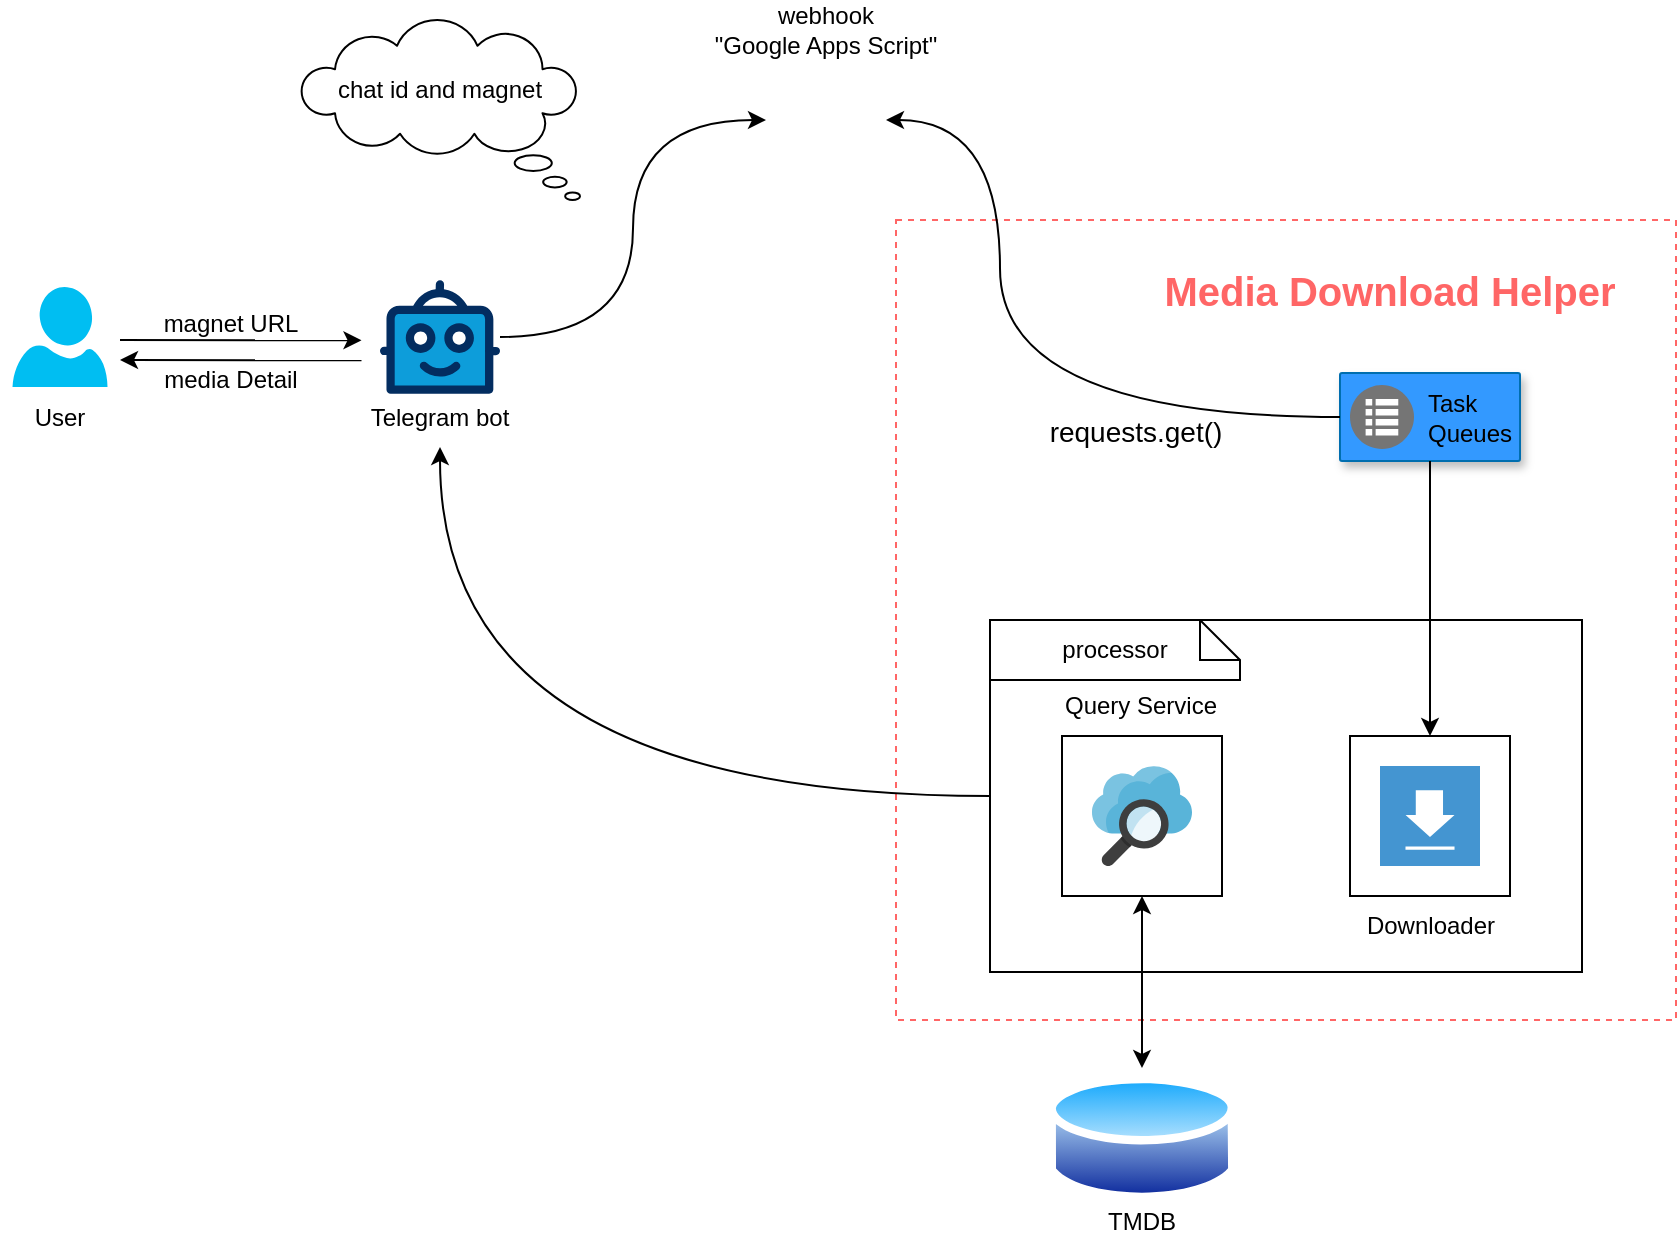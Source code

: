 <mxfile version="23.1.6" type="device">
  <diagram name="Page-1" id="822b0af5-4adb-64df-f703-e8dfc1f81529">
    <mxGraphModel dx="1434" dy="738" grid="1" gridSize="10" guides="1" tooltips="1" connect="1" arrows="1" fold="1" page="1" pageScale="1" pageWidth="1100" pageHeight="850" background="none" math="0" shadow="0">
      <root>
        <mxCell id="0" />
        <mxCell id="1" parent="0" />
        <mxCell id="goS52DWAnwot7NxcOyrL-36" value="" style="rounded=0;whiteSpace=wrap;html=1;dashed=1;strokeColor=#FF6666;" parent="1" vertex="1">
          <mxGeometry x="468" y="300" width="390" height="400" as="geometry" />
        </mxCell>
        <mxCell id="goS52DWAnwot7NxcOyrL-32" style="edgeStyle=orthogonalEdgeStyle;rounded=0;orthogonalLoop=1;jettySize=auto;html=1;entryX=0;entryY=0.5;entryDx=0;entryDy=0;curved=1;" parent="1" source="goS52DWAnwot7NxcOyrL-3" target="goS52DWAnwot7NxcOyrL-15" edge="1">
          <mxGeometry relative="1" as="geometry" />
        </mxCell>
        <mxCell id="goS52DWAnwot7NxcOyrL-3" value="" style="verticalLabelPosition=bottom;aspect=fixed;html=1;shape=mxgraph.salesforce.bots;" parent="1" vertex="1">
          <mxGeometry x="210" y="330" width="60" height="57" as="geometry" />
        </mxCell>
        <mxCell id="goS52DWAnwot7NxcOyrL-7" value="" style="strokeColor=#006EAF;shadow=1;strokeWidth=1;rounded=1;absoluteArcSize=1;arcSize=2;fillColor=#3399FF;fontColor=#ffffff;" parent="1" vertex="1">
          <mxGeometry x="690" y="376.5" width="90" height="44" as="geometry" />
        </mxCell>
        <mxCell id="goS52DWAnwot7NxcOyrL-8" value="Task&#xa;Queues" style="sketch=0;dashed=0;connectable=0;html=1;fillColor=#757575;strokeColor=none;shape=mxgraph.gcp2.task_queues;part=1;labelPosition=right;verticalLabelPosition=middle;align=left;verticalAlign=middle;spacingLeft=5;fontSize=12;" parent="goS52DWAnwot7NxcOyrL-7" vertex="1">
          <mxGeometry y="0.5" width="32" height="32" relative="1" as="geometry">
            <mxPoint x="5" y="-16" as="offset" />
          </mxGeometry>
        </mxCell>
        <mxCell id="goS52DWAnwot7NxcOyrL-13" value="" style="rounded=0;whiteSpace=wrap;html=1;fillColor=default;" parent="1" vertex="1">
          <mxGeometry x="515" y="500" width="296" height="176" as="geometry" />
        </mxCell>
        <mxCell id="goS52DWAnwot7NxcOyrL-12" value="" style="image;aspect=fixed;perimeter=ellipsePerimeter;html=1;align=center;shadow=0;dashed=0;spacingTop=3;image=img/lib/active_directory/database.svg;" parent="1" vertex="1">
          <mxGeometry x="543.7" y="724" width="94.59" height="70" as="geometry" />
        </mxCell>
        <mxCell id="LfvZcGgIH8GxA6WH5wB--2" style="edgeStyle=orthogonalEdgeStyle;rounded=0;orthogonalLoop=1;jettySize=auto;html=1;exitX=1;exitY=0.5;exitDx=0;exitDy=0;entryX=0;entryY=0.5;entryDx=0;entryDy=0;startArrow=classic;startFill=1;endArrow=none;endFill=0;elbow=vertical;curved=1;" edge="1" parent="1" source="goS52DWAnwot7NxcOyrL-15" target="goS52DWAnwot7NxcOyrL-7">
          <mxGeometry relative="1" as="geometry">
            <Array as="points">
              <mxPoint x="520" y="250" />
              <mxPoint x="520" y="399" />
            </Array>
          </mxGeometry>
        </mxCell>
        <mxCell id="goS52DWAnwot7NxcOyrL-15" value="" style="shape=image;html=1;verticalAlign=top;verticalLabelPosition=bottom;labelBackgroundColor=#ffffff;imageAspect=0;aspect=fixed;image=https://cdn2.iconfinder.com/data/icons/kids/128x128/apps/hook.png" parent="1" vertex="1">
          <mxGeometry x="403" y="220" width="60" height="60" as="geometry" />
        </mxCell>
        <mxCell id="goS52DWAnwot7NxcOyrL-18" value="" style="whiteSpace=wrap;html=1;aspect=fixed;" parent="1" vertex="1">
          <mxGeometry x="695" y="558" width="80" height="80" as="geometry" />
        </mxCell>
        <mxCell id="goS52DWAnwot7NxcOyrL-20" value="" style="shape=mxgraph.veeam.2d.download;html=1;verticalAlign=top;verticalLabelPosition=bottom;labelBackgroundColor=#ffffff;imageAspect=0;aspect=fixed;image=https://cdn1.iconfinder.com/data/icons/material-core/19/file-download-128.png;shadow=0;dashed=0;strokeColor=none;fillColor=#4495D1;labelPosition=center;outlineConnect=0;" parent="1" vertex="1">
          <mxGeometry x="710" y="573" width="50" height="50" as="geometry" />
        </mxCell>
        <mxCell id="goS52DWAnwot7NxcOyrL-28" style="edgeStyle=orthogonalEdgeStyle;rounded=0;orthogonalLoop=1;jettySize=auto;html=1;entryX=0.5;entryY=0;entryDx=0;entryDy=0;exitX=0.5;exitY=1;exitDx=0;exitDy=0;startArrow=classic;startFill=1;curved=1;" parent="1" source="goS52DWAnwot7NxcOyrL-21" target="goS52DWAnwot7NxcOyrL-12" edge="1">
          <mxGeometry relative="1" as="geometry">
            <mxPoint x="571" y="638" as="sourcePoint" />
          </mxGeometry>
        </mxCell>
        <mxCell id="goS52DWAnwot7NxcOyrL-21" value="" style="whiteSpace=wrap;html=1;aspect=fixed;" parent="1" vertex="1">
          <mxGeometry x="551" y="558" width="80" height="80" as="geometry" />
        </mxCell>
        <mxCell id="goS52DWAnwot7NxcOyrL-22" value="" style="image;sketch=0;aspect=fixed;html=1;points=[];align=center;fontSize=12;image=img/lib/mscae/Search.svg;" parent="1" vertex="1">
          <mxGeometry x="566" y="573" width="50" height="50" as="geometry" />
        </mxCell>
        <mxCell id="goS52DWAnwot7NxcOyrL-24" style="edgeStyle=orthogonalEdgeStyle;rounded=0;orthogonalLoop=1;jettySize=auto;html=1;curved=1;entryX=0.5;entryY=1;entryDx=0;entryDy=0;" parent="1" source="goS52DWAnwot7NxcOyrL-13" target="goS52DWAnwot7NxcOyrL-39" edge="1">
          <mxGeometry relative="1" as="geometry">
            <mxPoint x="250" y="430" as="targetPoint" />
          </mxGeometry>
        </mxCell>
        <mxCell id="goS52DWAnwot7NxcOyrL-31" style="edgeStyle=orthogonalEdgeStyle;rounded=0;orthogonalLoop=1;jettySize=auto;html=1;exitX=0.5;exitY=1;exitDx=0;exitDy=0;entryX=0.5;entryY=0;entryDx=0;entryDy=0;curved=1;" parent="1" source="goS52DWAnwot7NxcOyrL-7" target="goS52DWAnwot7NxcOyrL-18" edge="1">
          <mxGeometry relative="1" as="geometry" />
        </mxCell>
        <mxCell id="goS52DWAnwot7NxcOyrL-38" value="webhook&lt;br&gt;&quot;Google Apps Script&quot;" style="text;html=1;align=center;verticalAlign=middle;whiteSpace=wrap;rounded=0;" parent="1" vertex="1">
          <mxGeometry x="368" y="190" width="130" height="30" as="geometry" />
        </mxCell>
        <mxCell id="goS52DWAnwot7NxcOyrL-39" value="Telegram bot" style="text;html=1;align=center;verticalAlign=middle;whiteSpace=wrap;rounded=0;" parent="1" vertex="1">
          <mxGeometry x="200" y="383.5" width="80" height="30" as="geometry" />
        </mxCell>
        <mxCell id="goS52DWAnwot7NxcOyrL-42" value="" style="endArrow=classic;startArrow=none;html=1;rounded=0;startFill=0;" parent="1" edge="1">
          <mxGeometry width="50" height="50" relative="1" as="geometry">
            <mxPoint x="80" y="360" as="sourcePoint" />
            <mxPoint x="200.75" y="360.16" as="targetPoint" />
          </mxGeometry>
        </mxCell>
        <mxCell id="goS52DWAnwot7NxcOyrL-43" value="" style="endArrow=none;startArrow=classic;html=1;rounded=0;startFill=1;endFill=0;" parent="1" edge="1">
          <mxGeometry width="50" height="50" relative="1" as="geometry">
            <mxPoint x="80" y="370" as="sourcePoint" />
            <mxPoint x="200.75" y="370.16" as="targetPoint" />
          </mxGeometry>
        </mxCell>
        <mxCell id="goS52DWAnwot7NxcOyrL-44" value="magnet URL" style="text;html=1;align=center;verticalAlign=middle;whiteSpace=wrap;rounded=0;" parent="1" vertex="1">
          <mxGeometry x="90" y="337" width="91" height="30" as="geometry" />
        </mxCell>
        <mxCell id="goS52DWAnwot7NxcOyrL-45" value="" style="group" parent="1" vertex="1" connectable="0">
          <mxGeometry x="20" y="333.5" width="60" height="80" as="geometry" />
        </mxCell>
        <mxCell id="goS52DWAnwot7NxcOyrL-5" value="" style="verticalLabelPosition=bottom;html=1;verticalAlign=top;align=center;strokeColor=none;fillColor=#00BEF2;shape=mxgraph.azure.user;" parent="goS52DWAnwot7NxcOyrL-45" vertex="1">
          <mxGeometry x="6.25" width="47.5" height="50" as="geometry" />
        </mxCell>
        <mxCell id="goS52DWAnwot7NxcOyrL-37" value="User" style="text;html=1;align=center;verticalAlign=middle;whiteSpace=wrap;rounded=0;" parent="goS52DWAnwot7NxcOyrL-45" vertex="1">
          <mxGeometry y="50" width="60" height="30" as="geometry" />
        </mxCell>
        <mxCell id="goS52DWAnwot7NxcOyrL-46" value="media Detail" style="text;html=1;align=center;verticalAlign=middle;whiteSpace=wrap;rounded=0;" parent="1" vertex="1">
          <mxGeometry x="90" y="365" width="91" height="30" as="geometry" />
        </mxCell>
        <mxCell id="goS52DWAnwot7NxcOyrL-47" value="Downloader" style="text;html=1;align=center;verticalAlign=middle;whiteSpace=wrap;rounded=0;" parent="1" vertex="1">
          <mxGeometry x="697.5" y="638" width="75" height="30" as="geometry" />
        </mxCell>
        <mxCell id="goS52DWAnwot7NxcOyrL-48" value="TMDB" style="text;html=1;align=center;verticalAlign=middle;whiteSpace=wrap;rounded=0;" parent="1" vertex="1">
          <mxGeometry x="561" y="786" width="60" height="30" as="geometry" />
        </mxCell>
        <mxCell id="goS52DWAnwot7NxcOyrL-49" value="Query Service" style="text;html=1;align=center;verticalAlign=middle;whiteSpace=wrap;rounded=0;" parent="1" vertex="1">
          <mxGeometry x="551.49" y="528" width="79" height="30" as="geometry" />
        </mxCell>
        <mxCell id="AU4DkWl8yvzJaVbALQON-8" value="" style="whiteSpace=wrap;html=1;shape=mxgraph.basic.cloud_callout;flipH=1;" parent="1" vertex="1">
          <mxGeometry x="170" y="200" width="140" height="90" as="geometry" />
        </mxCell>
        <mxCell id="AU4DkWl8yvzJaVbALQON-9" value="chat id and magnet" style="text;html=1;align=center;verticalAlign=middle;whiteSpace=wrap;rounded=0;" parent="1" vertex="1">
          <mxGeometry x="173" y="220" width="134" height="30" as="geometry" />
        </mxCell>
        <mxCell id="AU4DkWl8yvzJaVbALQON-11" value="processor" style="shape=note;size=20;whiteSpace=wrap;html=1;" parent="1" vertex="1">
          <mxGeometry x="515" y="500" width="125" height="30" as="geometry" />
        </mxCell>
        <mxCell id="AU4DkWl8yvzJaVbALQON-16" value="Media Download Helper" style="text;html=1;align=center;verticalAlign=middle;whiteSpace=wrap;rounded=0;fontStyle=1;fontSize=20;fillColor=none;fontColor=#FF6666;strokeColor=none;labelBorderColor=none;" parent="1" vertex="1">
          <mxGeometry x="590" y="320" width="250" height="30" as="geometry" />
        </mxCell>
        <mxCell id="LfvZcGgIH8GxA6WH5wB--4" value="requests.get()" style="text;html=1;align=center;verticalAlign=middle;whiteSpace=wrap;rounded=0;fontSize=14;" vertex="1" parent="1">
          <mxGeometry x="538.29" y="390.5" width="100" height="30" as="geometry" />
        </mxCell>
      </root>
    </mxGraphModel>
  </diagram>
</mxfile>
